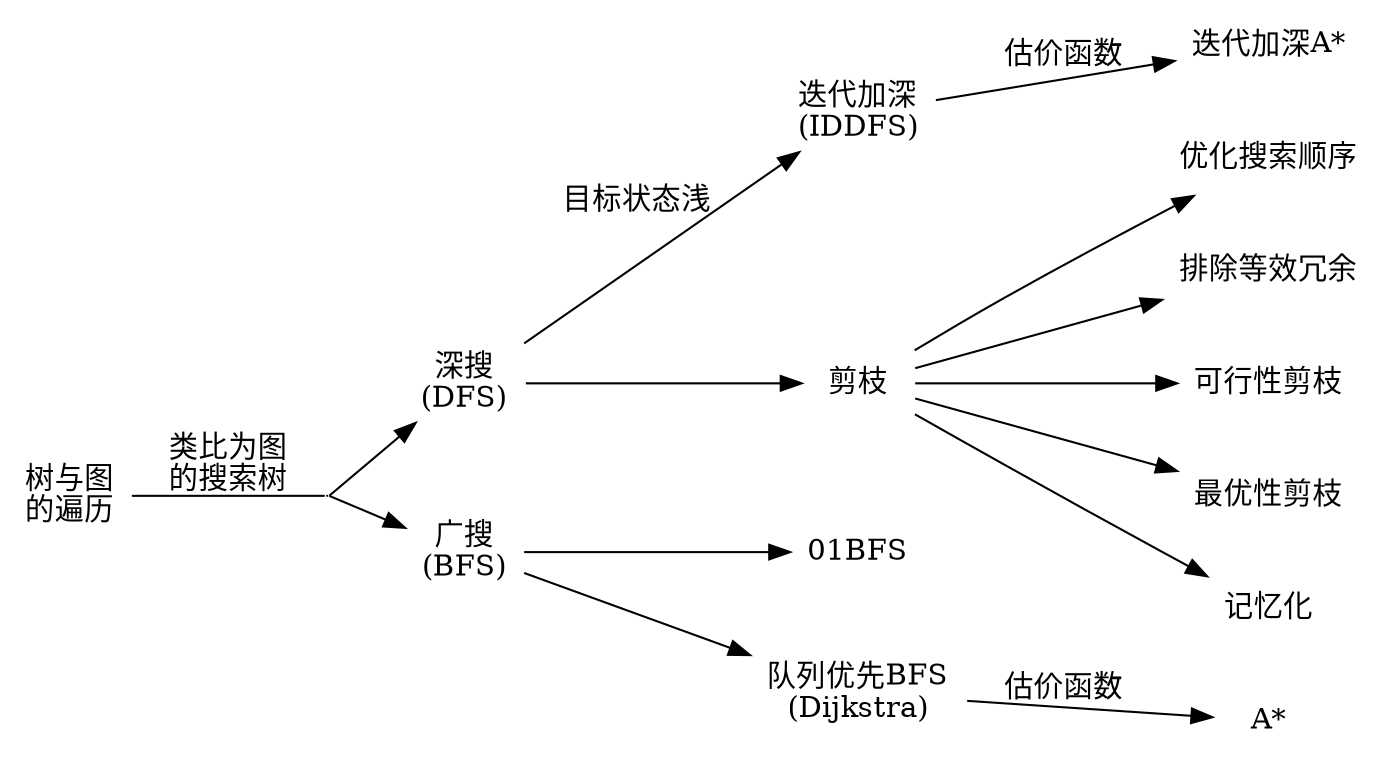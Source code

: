 digraph g {
    node[shape=plaintext fillcolor=white colorscheme=accent8 ];
    rankdir=LR;
    "树与图\n的遍历"->b[arrowhead=none label="类比为图\n的搜索树"];
    b[shape=point height=0];
    b->{c,d};
    c[label="深搜\n(DFS)"]
    c->"迭代加深\n(IDDFS)"[label="目标状态浅"];
    "迭代加深\n(IDDFS)"->"迭代加深A*"[label="估价函数"];
    c->"剪枝"->{"优化搜索顺序","排除等效冗余","可行性剪枝","最优性剪枝","记忆化"};
    d[label="广搜\n(BFS)"];
    d->"01BFS"
    d->"队列优先BFS\n(Dijkstra)"
    "队列优先BFS\n(Dijkstra)"->"A*"[label="估价函数"]
}
